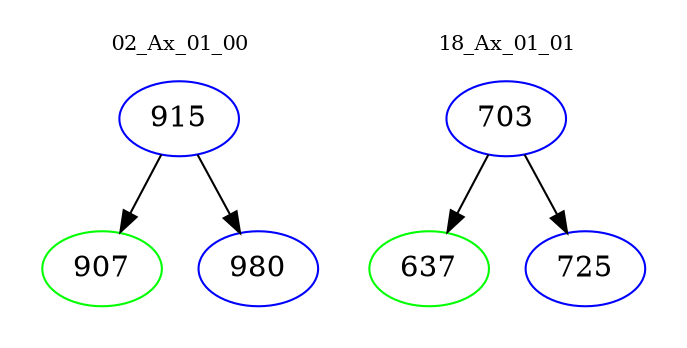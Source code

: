 digraph{
subgraph cluster_0 {
color = white
label = "02_Ax_01_00";
fontsize=10;
T0_915 [label="915", color="blue"]
T0_915 -> T0_907 [color="black"]
T0_907 [label="907", color="green"]
T0_915 -> T0_980 [color="black"]
T0_980 [label="980", color="blue"]
}
subgraph cluster_1 {
color = white
label = "18_Ax_01_01";
fontsize=10;
T1_703 [label="703", color="blue"]
T1_703 -> T1_637 [color="black"]
T1_637 [label="637", color="green"]
T1_703 -> T1_725 [color="black"]
T1_725 [label="725", color="blue"]
}
}
